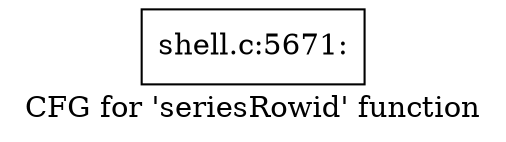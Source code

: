 digraph "CFG for 'seriesRowid' function" {
	label="CFG for 'seriesRowid' function";

	Node0x5602769e40b0 [shape=record,label="{shell.c:5671:}"];
}
